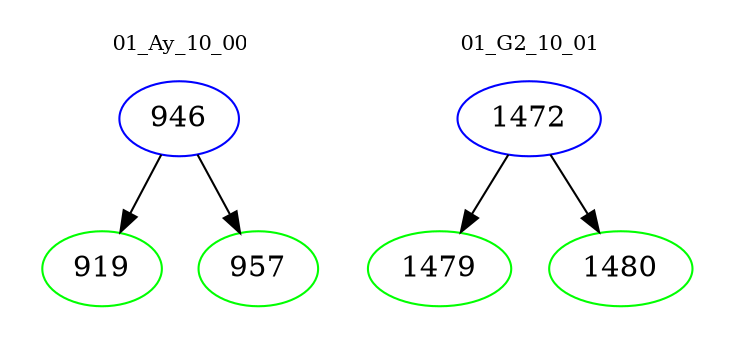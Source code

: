 digraph{
subgraph cluster_0 {
color = white
label = "01_Ay_10_00";
fontsize=10;
T0_946 [label="946", color="blue"]
T0_946 -> T0_919 [color="black"]
T0_919 [label="919", color="green"]
T0_946 -> T0_957 [color="black"]
T0_957 [label="957", color="green"]
}
subgraph cluster_1 {
color = white
label = "01_G2_10_01";
fontsize=10;
T1_1472 [label="1472", color="blue"]
T1_1472 -> T1_1479 [color="black"]
T1_1479 [label="1479", color="green"]
T1_1472 -> T1_1480 [color="black"]
T1_1480 [label="1480", color="green"]
}
}
